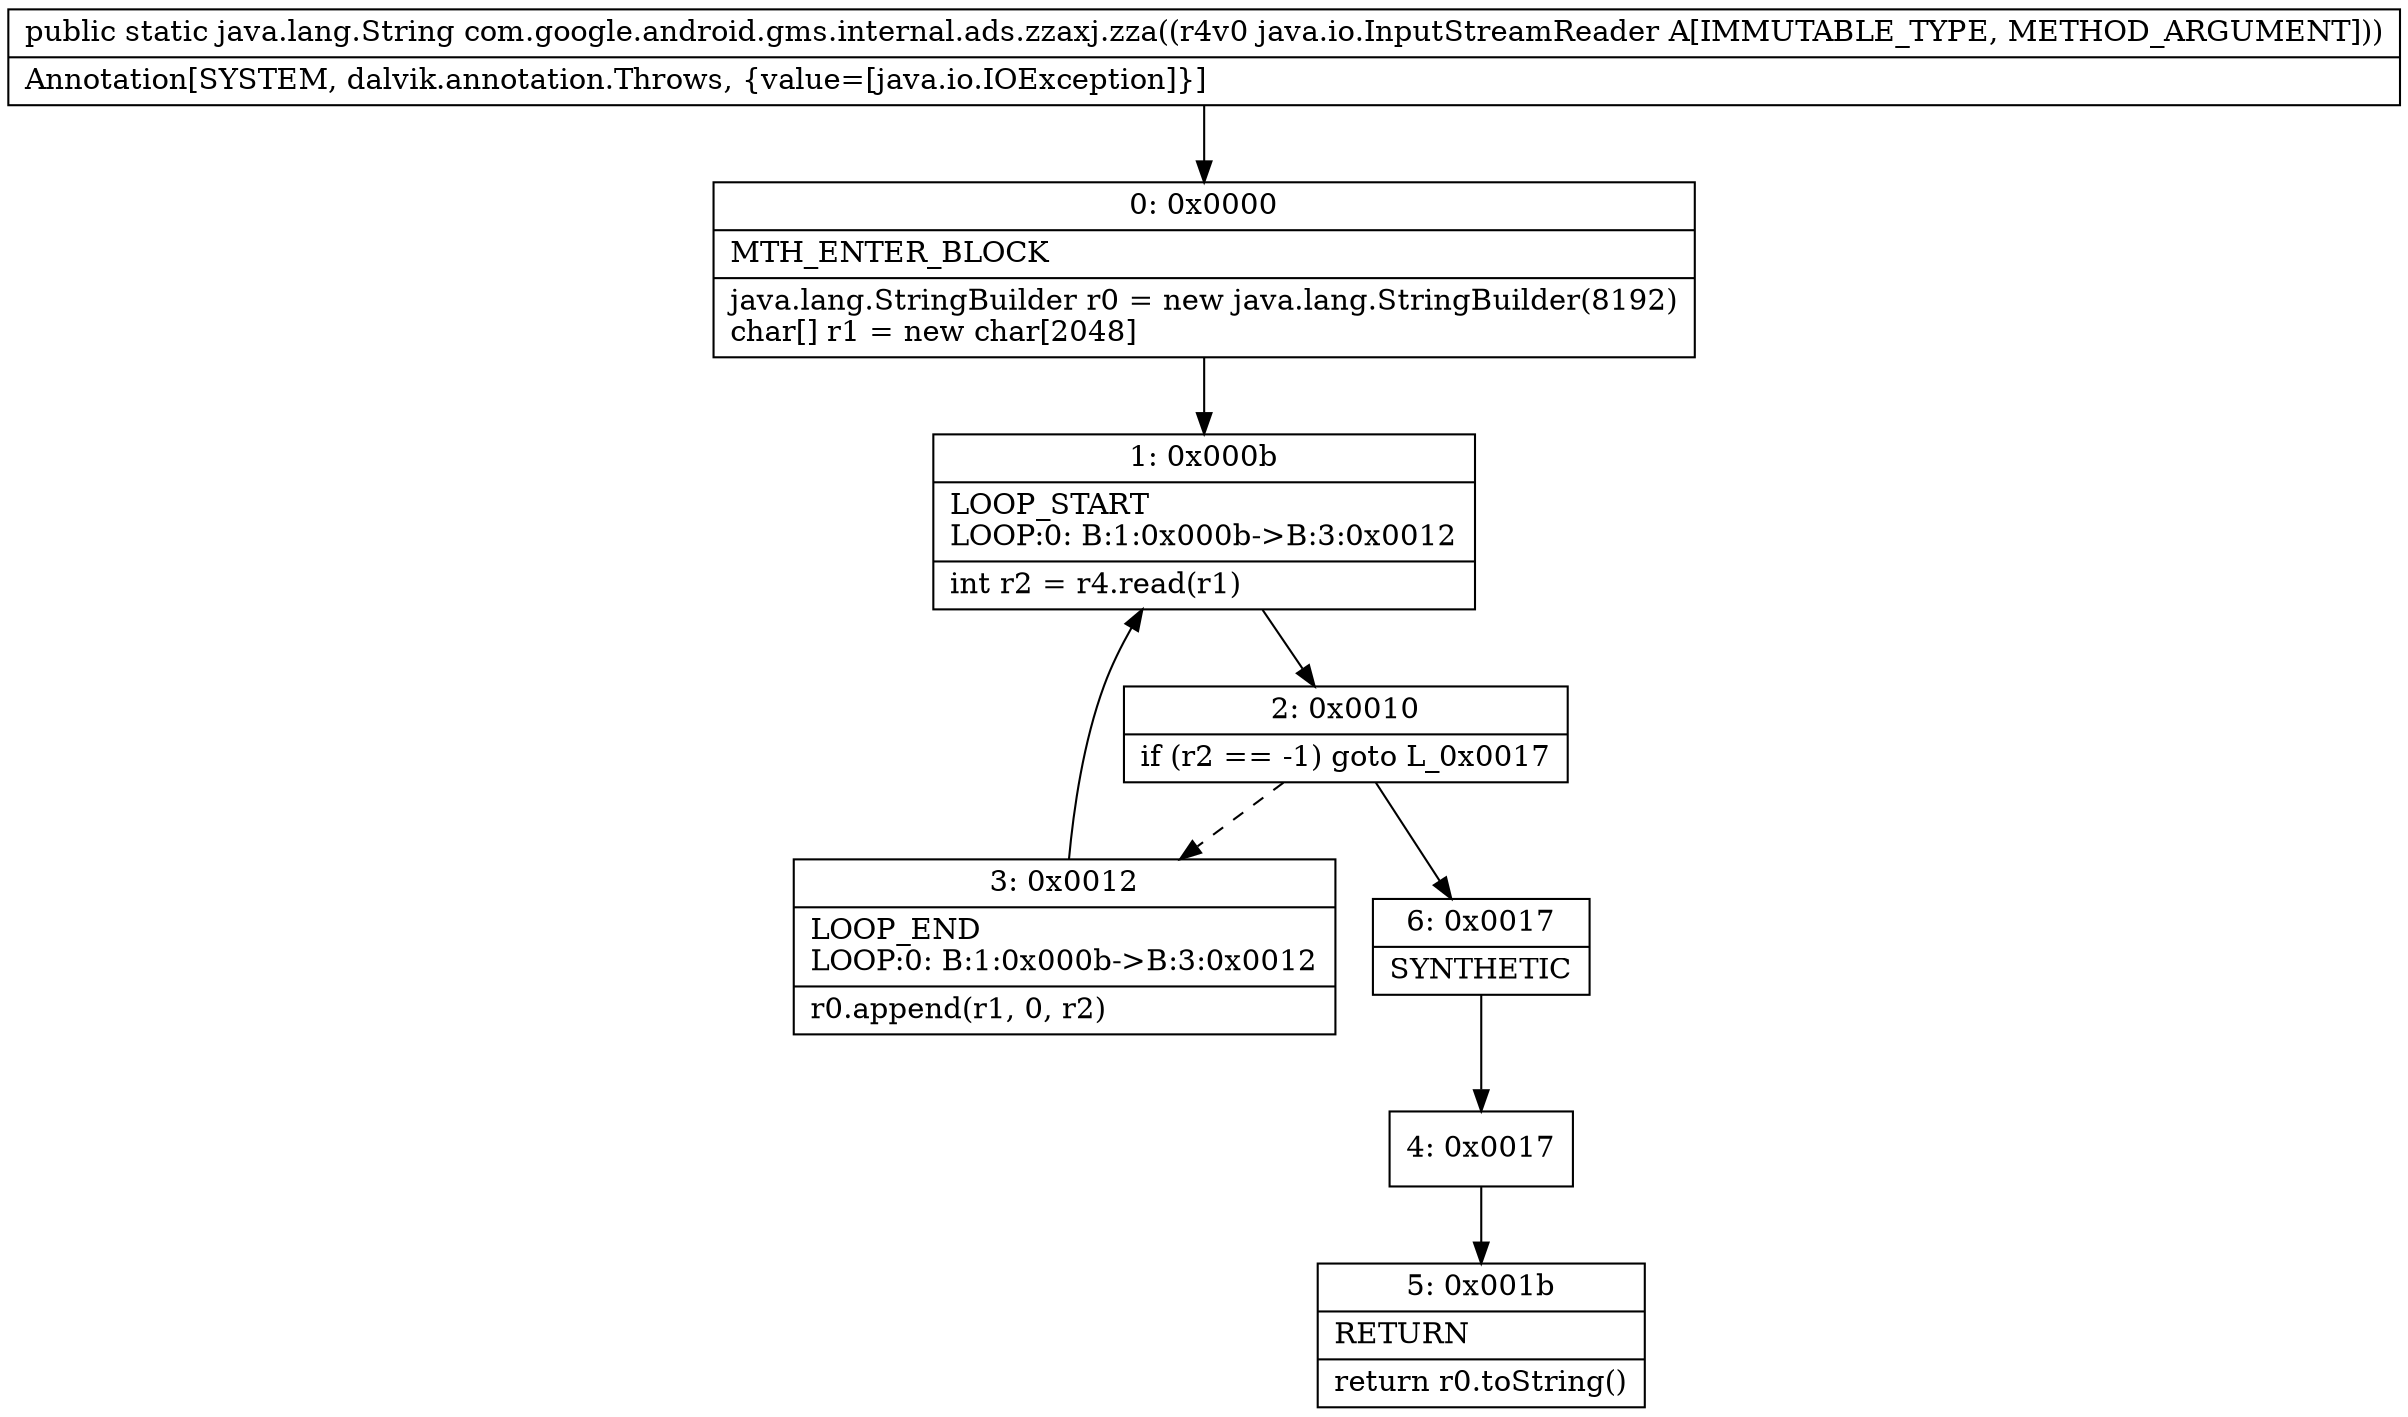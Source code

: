 digraph "CFG forcom.google.android.gms.internal.ads.zzaxj.zza(Ljava\/io\/InputStreamReader;)Ljava\/lang\/String;" {
Node_0 [shape=record,label="{0\:\ 0x0000|MTH_ENTER_BLOCK\l|java.lang.StringBuilder r0 = new java.lang.StringBuilder(8192)\lchar[] r1 = new char[2048]\l}"];
Node_1 [shape=record,label="{1\:\ 0x000b|LOOP_START\lLOOP:0: B:1:0x000b\-\>B:3:0x0012\l|int r2 = r4.read(r1)\l}"];
Node_2 [shape=record,label="{2\:\ 0x0010|if (r2 == \-1) goto L_0x0017\l}"];
Node_3 [shape=record,label="{3\:\ 0x0012|LOOP_END\lLOOP:0: B:1:0x000b\-\>B:3:0x0012\l|r0.append(r1, 0, r2)\l}"];
Node_4 [shape=record,label="{4\:\ 0x0017}"];
Node_5 [shape=record,label="{5\:\ 0x001b|RETURN\l|return r0.toString()\l}"];
Node_6 [shape=record,label="{6\:\ 0x0017|SYNTHETIC\l}"];
MethodNode[shape=record,label="{public static java.lang.String com.google.android.gms.internal.ads.zzaxj.zza((r4v0 java.io.InputStreamReader A[IMMUTABLE_TYPE, METHOD_ARGUMENT]))  | Annotation[SYSTEM, dalvik.annotation.Throws, \{value=[java.io.IOException]\}]\l}"];
MethodNode -> Node_0;
Node_0 -> Node_1;
Node_1 -> Node_2;
Node_2 -> Node_3[style=dashed];
Node_2 -> Node_6;
Node_3 -> Node_1;
Node_4 -> Node_5;
Node_6 -> Node_4;
}

